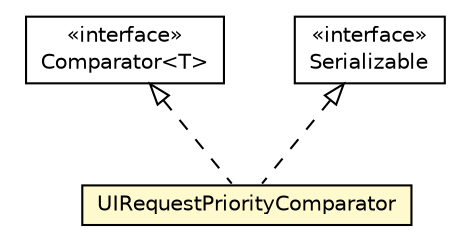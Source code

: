 #!/usr/local/bin/dot
#
# Class diagram 
# Generated by UMLGraph version R5_6-24-gf6e263 (http://www.umlgraph.org/)
#

digraph G {
	edge [fontname="Helvetica",fontsize=10,labelfontname="Helvetica",labelfontsize=10];
	node [fontname="Helvetica",fontsize=10,shape=plaintext];
	nodesep=0.25;
	ranksep=0.5;
	// org.universAAL.ui.dm.dialogManagement.UIRequestPriorityComparator
	c8239599 [label=<<table title="org.universAAL.ui.dm.dialogManagement.UIRequestPriorityComparator" border="0" cellborder="1" cellspacing="0" cellpadding="2" port="p" bgcolor="lemonChiffon" href="./UIRequestPriorityComparator.html">
		<tr><td><table border="0" cellspacing="0" cellpadding="1">
<tr><td align="center" balign="center"> UIRequestPriorityComparator </td></tr>
		</table></td></tr>
		</table>>, URL="./UIRequestPriorityComparator.html", fontname="Helvetica", fontcolor="black", fontsize=10.0];
	//org.universAAL.ui.dm.dialogManagement.UIRequestPriorityComparator implements java.util.Comparator<T>
	c8240295:p -> c8239599:p [dir=back,arrowtail=empty,style=dashed];
	//org.universAAL.ui.dm.dialogManagement.UIRequestPriorityComparator implements java.io.Serializable
	c8240296:p -> c8239599:p [dir=back,arrowtail=empty,style=dashed];
	// java.io.Serializable
	c8240296 [label=<<table title="java.io.Serializable" border="0" cellborder="1" cellspacing="0" cellpadding="2" port="p" href="http://java.sun.com/j2se/1.4.2/docs/api/java/io/Serializable.html">
		<tr><td><table border="0" cellspacing="0" cellpadding="1">
<tr><td align="center" balign="center"> &#171;interface&#187; </td></tr>
<tr><td align="center" balign="center"> Serializable </td></tr>
		</table></td></tr>
		</table>>, URL="http://java.sun.com/j2se/1.4.2/docs/api/java/io/Serializable.html", fontname="Helvetica", fontcolor="black", fontsize=10.0];
	// java.util.Comparator<T>
	c8240295 [label=<<table title="java.util.Comparator" border="0" cellborder="1" cellspacing="0" cellpadding="2" port="p" href="http://java.sun.com/j2se/1.4.2/docs/api/java/util/Comparator.html">
		<tr><td><table border="0" cellspacing="0" cellpadding="1">
<tr><td align="center" balign="center"> &#171;interface&#187; </td></tr>
<tr><td align="center" balign="center"> Comparator&lt;T&gt; </td></tr>
		</table></td></tr>
		</table>>, URL="http://java.sun.com/j2se/1.4.2/docs/api/java/util/Comparator.html", fontname="Helvetica", fontcolor="black", fontsize=10.0];
}

